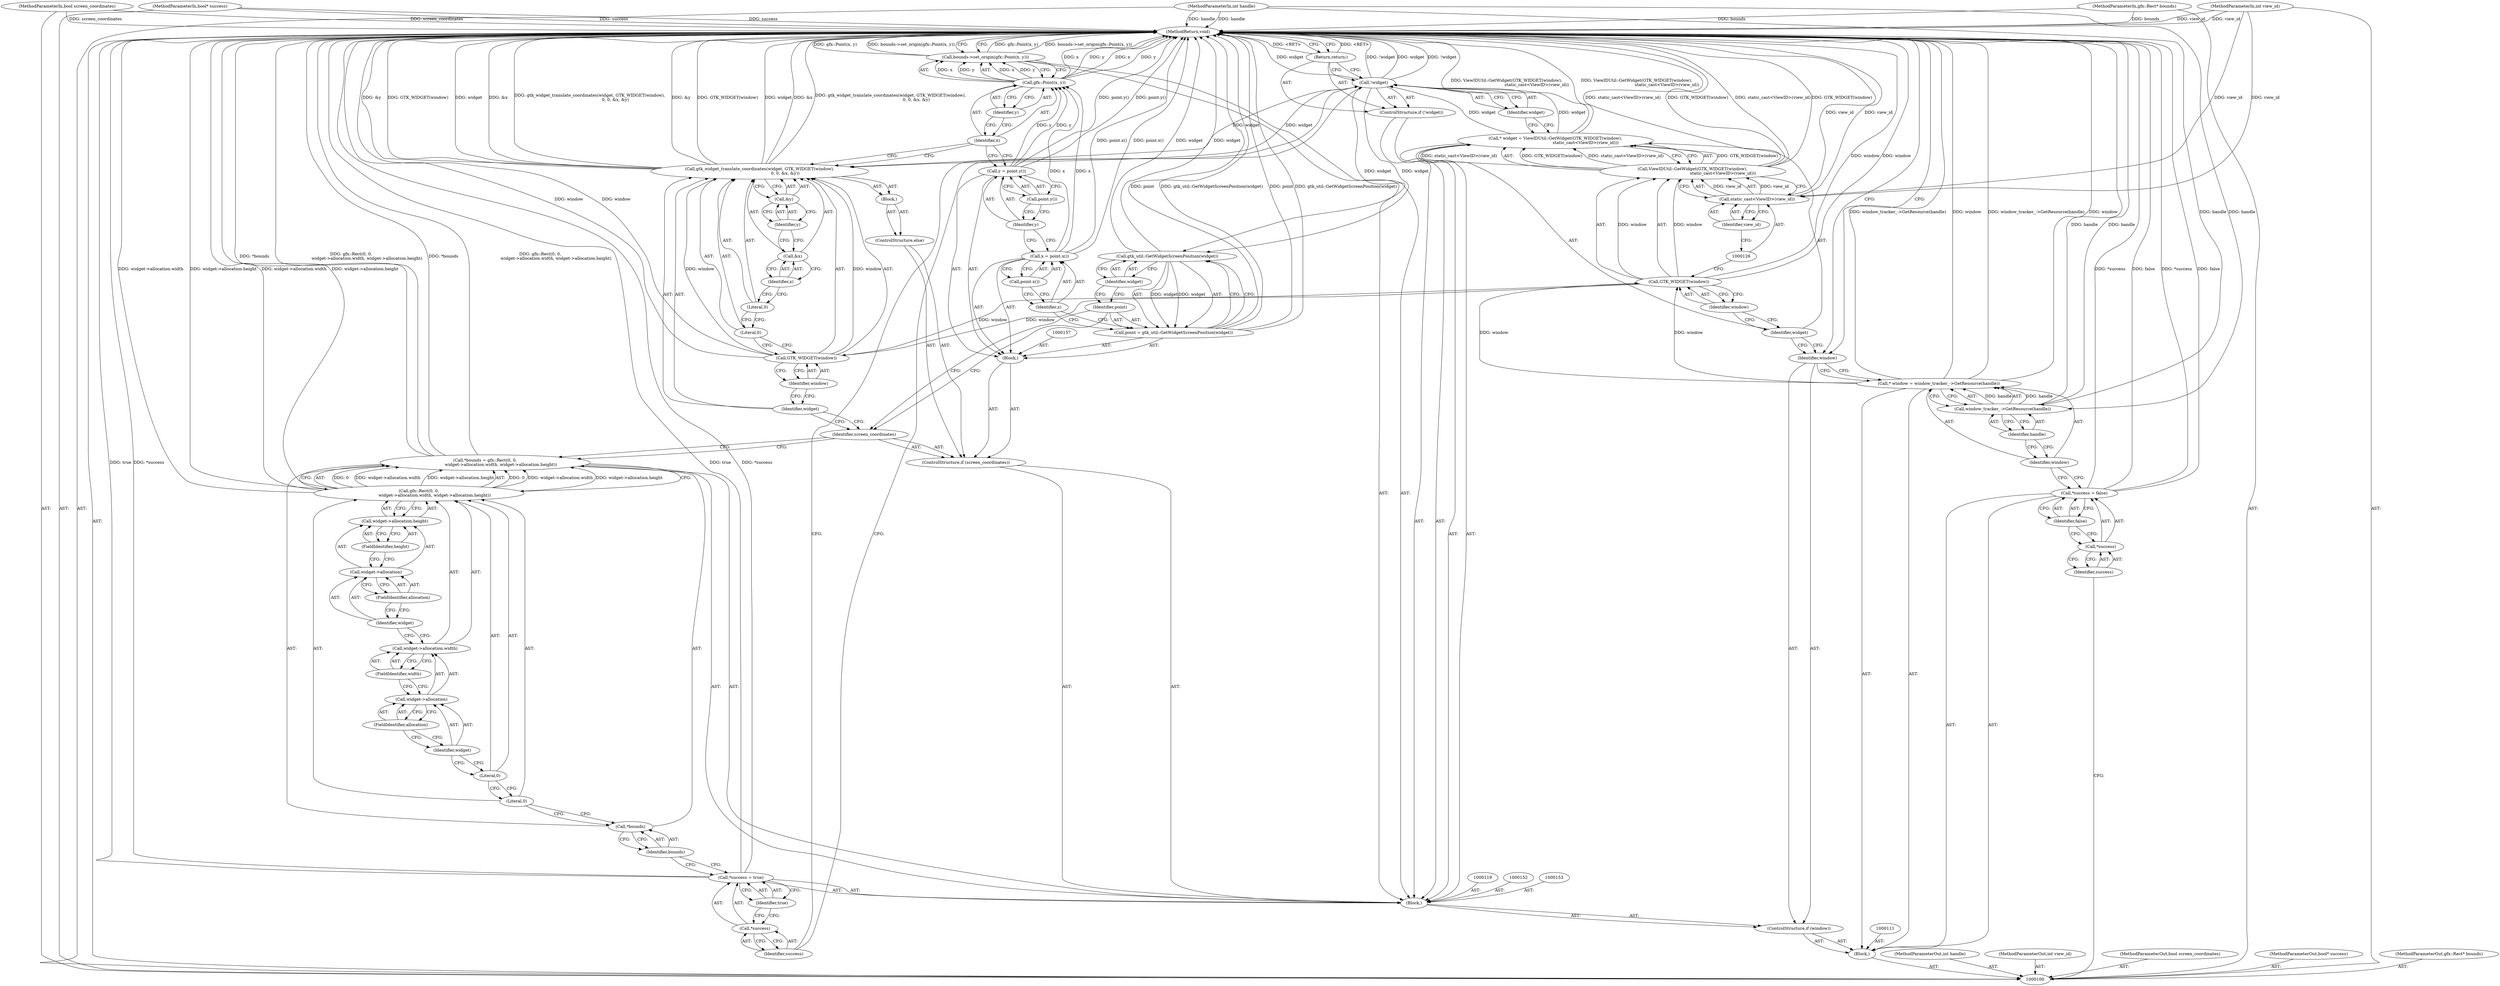 digraph "1_Chrome_ee8d6fd30b022ac2c87b7a190c954e7bb3c9b21e_1" {
"1000184" [label="(MethodReturn,void)"];
"1000101" [label="(MethodParameterIn,int handle)"];
"1000276" [label="(MethodParameterOut,int handle)"];
"1000102" [label="(MethodParameterIn,int view_id)"];
"1000277" [label="(MethodParameterOut,int view_id)"];
"1000125" [label="(Call,static_cast<ViewID>(view_id))"];
"1000127" [label="(Identifier,view_id)"];
"1000130" [label="(Identifier,widget)"];
"1000128" [label="(ControlStructure,if (!widget))"];
"1000129" [label="(Call,!widget)"];
"1000131" [label="(Return,return;)"];
"1000135" [label="(Identifier,true)"];
"1000132" [label="(Call,*success = true)"];
"1000133" [label="(Call,*success)"];
"1000134" [label="(Identifier,success)"];
"1000139" [label="(Call,gfx::Rect(0, 0,\n                        widget->allocation.width, widget->allocation.height))"];
"1000140" [label="(Literal,0)"];
"1000141" [label="(Literal,0)"];
"1000136" [label="(Call,*bounds = gfx::Rect(0, 0,\n                        widget->allocation.width, widget->allocation.height))"];
"1000137" [label="(Call,*bounds)"];
"1000138" [label="(Identifier,bounds)"];
"1000142" [label="(Call,widget->allocation.width)"];
"1000143" [label="(Call,widget->allocation)"];
"1000144" [label="(Identifier,widget)"];
"1000145" [label="(FieldIdentifier,allocation)"];
"1000146" [label="(FieldIdentifier,width)"];
"1000147" [label="(Call,widget->allocation.height)"];
"1000148" [label="(Call,widget->allocation)"];
"1000149" [label="(Identifier,widget)"];
"1000150" [label="(FieldIdentifier,allocation)"];
"1000151" [label="(FieldIdentifier,height)"];
"1000118" [label="(Block,)"];
"1000154" [label="(ControlStructure,if (screen_coordinates))"];
"1000155" [label="(Identifier,screen_coordinates)"];
"1000158" [label="(Call,point = gtk_util::GetWidgetScreenPosition(widget))"];
"1000159" [label="(Identifier,point)"];
"1000160" [label="(Call,gtk_util::GetWidgetScreenPosition(widget))"];
"1000161" [label="(Identifier,widget)"];
"1000156" [label="(Block,)"];
"1000164" [label="(Call,point.x())"];
"1000162" [label="(Call,x = point.x())"];
"1000163" [label="(Identifier,x)"];
"1000103" [label="(MethodParameterIn,bool screen_coordinates)"];
"1000278" [label="(MethodParameterOut,bool screen_coordinates)"];
"1000167" [label="(Call,point.y())"];
"1000165" [label="(Call,y = point.y())"];
"1000166" [label="(Identifier,y)"];
"1000169" [label="(Block,)"];
"1000168" [label="(ControlStructure,else)"];
"1000171" [label="(Identifier,widget)"];
"1000172" [label="(Call,GTK_WIDGET(window))"];
"1000173" [label="(Identifier,window)"];
"1000170" [label="(Call,gtk_widget_translate_coordinates(widget, GTK_WIDGET(window),\n                                       0, 0, &x, &y))"];
"1000174" [label="(Literal,0)"];
"1000175" [label="(Literal,0)"];
"1000176" [label="(Call,&x)"];
"1000177" [label="(Identifier,x)"];
"1000178" [label="(Call,&y)"];
"1000179" [label="(Identifier,y)"];
"1000181" [label="(Call,gfx::Point(x, y))"];
"1000182" [label="(Identifier,x)"];
"1000183" [label="(Identifier,y)"];
"1000180" [label="(Call,bounds->set_origin(gfx::Point(x, y)))"];
"1000104" [label="(MethodParameterIn,bool* success)"];
"1000279" [label="(MethodParameterOut,bool* success)"];
"1000105" [label="(MethodParameterIn,gfx::Rect* bounds)"];
"1000280" [label="(MethodParameterOut,gfx::Rect* bounds)"];
"1000106" [label="(Block,)"];
"1000110" [label="(Identifier,false)"];
"1000107" [label="(Call,*success = false)"];
"1000108" [label="(Call,*success)"];
"1000109" [label="(Identifier,success)"];
"1000112" [label="(Call,* window = window_tracker_->GetResource(handle))"];
"1000113" [label="(Identifier,window)"];
"1000114" [label="(Call,window_tracker_->GetResource(handle))"];
"1000115" [label="(Identifier,handle)"];
"1000116" [label="(ControlStructure,if (window))"];
"1000117" [label="(Identifier,window)"];
"1000120" [label="(Call,* widget = ViewIDUtil::GetWidget(GTK_WIDGET(window),\n                                              static_cast<ViewID>(view_id)))"];
"1000121" [label="(Identifier,widget)"];
"1000122" [label="(Call,ViewIDUtil::GetWidget(GTK_WIDGET(window),\n                                              static_cast<ViewID>(view_id)))"];
"1000123" [label="(Call,GTK_WIDGET(window))"];
"1000124" [label="(Identifier,window)"];
"1000184" -> "1000100"  [label="AST: "];
"1000184" -> "1000131"  [label="CFG: "];
"1000184" -> "1000180"  [label="CFG: "];
"1000184" -> "1000117"  [label="CFG: "];
"1000122" -> "1000184"  [label="DDG: static_cast<ViewID>(view_id)"];
"1000122" -> "1000184"  [label="DDG: GTK_WIDGET(window)"];
"1000107" -> "1000184"  [label="DDG: *success"];
"1000107" -> "1000184"  [label="DDG: false"];
"1000104" -> "1000184"  [label="DDG: success"];
"1000105" -> "1000184"  [label="DDG: bounds"];
"1000180" -> "1000184"  [label="DDG: gfx::Point(x, y)"];
"1000180" -> "1000184"  [label="DDG: bounds->set_origin(gfx::Point(x, y))"];
"1000170" -> "1000184"  [label="DDG: &x"];
"1000170" -> "1000184"  [label="DDG: gtk_widget_translate_coordinates(widget, GTK_WIDGET(window),\n                                       0, 0, &x, &y)"];
"1000170" -> "1000184"  [label="DDG: &y"];
"1000170" -> "1000184"  [label="DDG: GTK_WIDGET(window)"];
"1000170" -> "1000184"  [label="DDG: widget"];
"1000125" -> "1000184"  [label="DDG: view_id"];
"1000136" -> "1000184"  [label="DDG: *bounds"];
"1000136" -> "1000184"  [label="DDG: gfx::Rect(0, 0,\n                        widget->allocation.width, widget->allocation.height)"];
"1000181" -> "1000184"  [label="DDG: x"];
"1000181" -> "1000184"  [label="DDG: y"];
"1000158" -> "1000184"  [label="DDG: point"];
"1000158" -> "1000184"  [label="DDG: gtk_util::GetWidgetScreenPosition(widget)"];
"1000129" -> "1000184"  [label="DDG: widget"];
"1000129" -> "1000184"  [label="DDG: !widget"];
"1000162" -> "1000184"  [label="DDG: point.x()"];
"1000139" -> "1000184"  [label="DDG: widget->allocation.width"];
"1000139" -> "1000184"  [label="DDG: widget->allocation.height"];
"1000112" -> "1000184"  [label="DDG: window_tracker_->GetResource(handle)"];
"1000112" -> "1000184"  [label="DDG: window"];
"1000165" -> "1000184"  [label="DDG: point.y()"];
"1000103" -> "1000184"  [label="DDG: screen_coordinates"];
"1000114" -> "1000184"  [label="DDG: handle"];
"1000132" -> "1000184"  [label="DDG: *success"];
"1000132" -> "1000184"  [label="DDG: true"];
"1000102" -> "1000184"  [label="DDG: view_id"];
"1000101" -> "1000184"  [label="DDG: handle"];
"1000172" -> "1000184"  [label="DDG: window"];
"1000120" -> "1000184"  [label="DDG: ViewIDUtil::GetWidget(GTK_WIDGET(window),\n                                              static_cast<ViewID>(view_id))"];
"1000160" -> "1000184"  [label="DDG: widget"];
"1000123" -> "1000184"  [label="DDG: window"];
"1000131" -> "1000184"  [label="DDG: <RET>"];
"1000101" -> "1000100"  [label="AST: "];
"1000101" -> "1000184"  [label="DDG: handle"];
"1000101" -> "1000114"  [label="DDG: handle"];
"1000276" -> "1000100"  [label="AST: "];
"1000102" -> "1000100"  [label="AST: "];
"1000102" -> "1000184"  [label="DDG: view_id"];
"1000102" -> "1000125"  [label="DDG: view_id"];
"1000277" -> "1000100"  [label="AST: "];
"1000125" -> "1000122"  [label="AST: "];
"1000125" -> "1000127"  [label="CFG: "];
"1000126" -> "1000125"  [label="AST: "];
"1000127" -> "1000125"  [label="AST: "];
"1000122" -> "1000125"  [label="CFG: "];
"1000125" -> "1000184"  [label="DDG: view_id"];
"1000125" -> "1000122"  [label="DDG: view_id"];
"1000102" -> "1000125"  [label="DDG: view_id"];
"1000127" -> "1000125"  [label="AST: "];
"1000127" -> "1000126"  [label="CFG: "];
"1000125" -> "1000127"  [label="CFG: "];
"1000130" -> "1000129"  [label="AST: "];
"1000130" -> "1000120"  [label="CFG: "];
"1000129" -> "1000130"  [label="CFG: "];
"1000128" -> "1000118"  [label="AST: "];
"1000129" -> "1000128"  [label="AST: "];
"1000131" -> "1000128"  [label="AST: "];
"1000129" -> "1000128"  [label="AST: "];
"1000129" -> "1000130"  [label="CFG: "];
"1000130" -> "1000129"  [label="AST: "];
"1000131" -> "1000129"  [label="CFG: "];
"1000134" -> "1000129"  [label="CFG: "];
"1000129" -> "1000184"  [label="DDG: widget"];
"1000129" -> "1000184"  [label="DDG: !widget"];
"1000120" -> "1000129"  [label="DDG: widget"];
"1000129" -> "1000160"  [label="DDG: widget"];
"1000129" -> "1000170"  [label="DDG: widget"];
"1000131" -> "1000128"  [label="AST: "];
"1000131" -> "1000129"  [label="CFG: "];
"1000184" -> "1000131"  [label="CFG: "];
"1000131" -> "1000184"  [label="DDG: <RET>"];
"1000135" -> "1000132"  [label="AST: "];
"1000135" -> "1000133"  [label="CFG: "];
"1000132" -> "1000135"  [label="CFG: "];
"1000132" -> "1000118"  [label="AST: "];
"1000132" -> "1000135"  [label="CFG: "];
"1000133" -> "1000132"  [label="AST: "];
"1000135" -> "1000132"  [label="AST: "];
"1000138" -> "1000132"  [label="CFG: "];
"1000132" -> "1000184"  [label="DDG: *success"];
"1000132" -> "1000184"  [label="DDG: true"];
"1000133" -> "1000132"  [label="AST: "];
"1000133" -> "1000134"  [label="CFG: "];
"1000134" -> "1000133"  [label="AST: "];
"1000135" -> "1000133"  [label="CFG: "];
"1000134" -> "1000133"  [label="AST: "];
"1000134" -> "1000129"  [label="CFG: "];
"1000133" -> "1000134"  [label="CFG: "];
"1000139" -> "1000136"  [label="AST: "];
"1000139" -> "1000147"  [label="CFG: "];
"1000140" -> "1000139"  [label="AST: "];
"1000141" -> "1000139"  [label="AST: "];
"1000142" -> "1000139"  [label="AST: "];
"1000147" -> "1000139"  [label="AST: "];
"1000136" -> "1000139"  [label="CFG: "];
"1000139" -> "1000184"  [label="DDG: widget->allocation.width"];
"1000139" -> "1000184"  [label="DDG: widget->allocation.height"];
"1000139" -> "1000136"  [label="DDG: 0"];
"1000139" -> "1000136"  [label="DDG: widget->allocation.width"];
"1000139" -> "1000136"  [label="DDG: widget->allocation.height"];
"1000140" -> "1000139"  [label="AST: "];
"1000140" -> "1000137"  [label="CFG: "];
"1000141" -> "1000140"  [label="CFG: "];
"1000141" -> "1000139"  [label="AST: "];
"1000141" -> "1000140"  [label="CFG: "];
"1000144" -> "1000141"  [label="CFG: "];
"1000136" -> "1000118"  [label="AST: "];
"1000136" -> "1000139"  [label="CFG: "];
"1000137" -> "1000136"  [label="AST: "];
"1000139" -> "1000136"  [label="AST: "];
"1000155" -> "1000136"  [label="CFG: "];
"1000136" -> "1000184"  [label="DDG: *bounds"];
"1000136" -> "1000184"  [label="DDG: gfx::Rect(0, 0,\n                        widget->allocation.width, widget->allocation.height)"];
"1000139" -> "1000136"  [label="DDG: 0"];
"1000139" -> "1000136"  [label="DDG: widget->allocation.width"];
"1000139" -> "1000136"  [label="DDG: widget->allocation.height"];
"1000137" -> "1000136"  [label="AST: "];
"1000137" -> "1000138"  [label="CFG: "];
"1000138" -> "1000137"  [label="AST: "];
"1000140" -> "1000137"  [label="CFG: "];
"1000138" -> "1000137"  [label="AST: "];
"1000138" -> "1000132"  [label="CFG: "];
"1000137" -> "1000138"  [label="CFG: "];
"1000142" -> "1000139"  [label="AST: "];
"1000142" -> "1000146"  [label="CFG: "];
"1000143" -> "1000142"  [label="AST: "];
"1000146" -> "1000142"  [label="AST: "];
"1000149" -> "1000142"  [label="CFG: "];
"1000143" -> "1000142"  [label="AST: "];
"1000143" -> "1000145"  [label="CFG: "];
"1000144" -> "1000143"  [label="AST: "];
"1000145" -> "1000143"  [label="AST: "];
"1000146" -> "1000143"  [label="CFG: "];
"1000144" -> "1000143"  [label="AST: "];
"1000144" -> "1000141"  [label="CFG: "];
"1000145" -> "1000144"  [label="CFG: "];
"1000145" -> "1000143"  [label="AST: "];
"1000145" -> "1000144"  [label="CFG: "];
"1000143" -> "1000145"  [label="CFG: "];
"1000146" -> "1000142"  [label="AST: "];
"1000146" -> "1000143"  [label="CFG: "];
"1000142" -> "1000146"  [label="CFG: "];
"1000147" -> "1000139"  [label="AST: "];
"1000147" -> "1000151"  [label="CFG: "];
"1000148" -> "1000147"  [label="AST: "];
"1000151" -> "1000147"  [label="AST: "];
"1000139" -> "1000147"  [label="CFG: "];
"1000148" -> "1000147"  [label="AST: "];
"1000148" -> "1000150"  [label="CFG: "];
"1000149" -> "1000148"  [label="AST: "];
"1000150" -> "1000148"  [label="AST: "];
"1000151" -> "1000148"  [label="CFG: "];
"1000149" -> "1000148"  [label="AST: "];
"1000149" -> "1000142"  [label="CFG: "];
"1000150" -> "1000149"  [label="CFG: "];
"1000150" -> "1000148"  [label="AST: "];
"1000150" -> "1000149"  [label="CFG: "];
"1000148" -> "1000150"  [label="CFG: "];
"1000151" -> "1000147"  [label="AST: "];
"1000151" -> "1000148"  [label="CFG: "];
"1000147" -> "1000151"  [label="CFG: "];
"1000118" -> "1000116"  [label="AST: "];
"1000119" -> "1000118"  [label="AST: "];
"1000120" -> "1000118"  [label="AST: "];
"1000128" -> "1000118"  [label="AST: "];
"1000132" -> "1000118"  [label="AST: "];
"1000136" -> "1000118"  [label="AST: "];
"1000152" -> "1000118"  [label="AST: "];
"1000153" -> "1000118"  [label="AST: "];
"1000154" -> "1000118"  [label="AST: "];
"1000180" -> "1000118"  [label="AST: "];
"1000154" -> "1000118"  [label="AST: "];
"1000155" -> "1000154"  [label="AST: "];
"1000156" -> "1000154"  [label="AST: "];
"1000168" -> "1000154"  [label="AST: "];
"1000155" -> "1000154"  [label="AST: "];
"1000155" -> "1000136"  [label="CFG: "];
"1000159" -> "1000155"  [label="CFG: "];
"1000171" -> "1000155"  [label="CFG: "];
"1000158" -> "1000156"  [label="AST: "];
"1000158" -> "1000160"  [label="CFG: "];
"1000159" -> "1000158"  [label="AST: "];
"1000160" -> "1000158"  [label="AST: "];
"1000163" -> "1000158"  [label="CFG: "];
"1000158" -> "1000184"  [label="DDG: point"];
"1000158" -> "1000184"  [label="DDG: gtk_util::GetWidgetScreenPosition(widget)"];
"1000160" -> "1000158"  [label="DDG: widget"];
"1000159" -> "1000158"  [label="AST: "];
"1000159" -> "1000155"  [label="CFG: "];
"1000161" -> "1000159"  [label="CFG: "];
"1000160" -> "1000158"  [label="AST: "];
"1000160" -> "1000161"  [label="CFG: "];
"1000161" -> "1000160"  [label="AST: "];
"1000158" -> "1000160"  [label="CFG: "];
"1000160" -> "1000184"  [label="DDG: widget"];
"1000160" -> "1000158"  [label="DDG: widget"];
"1000129" -> "1000160"  [label="DDG: widget"];
"1000161" -> "1000160"  [label="AST: "];
"1000161" -> "1000159"  [label="CFG: "];
"1000160" -> "1000161"  [label="CFG: "];
"1000156" -> "1000154"  [label="AST: "];
"1000157" -> "1000156"  [label="AST: "];
"1000158" -> "1000156"  [label="AST: "];
"1000162" -> "1000156"  [label="AST: "];
"1000165" -> "1000156"  [label="AST: "];
"1000164" -> "1000162"  [label="AST: "];
"1000164" -> "1000163"  [label="CFG: "];
"1000162" -> "1000164"  [label="CFG: "];
"1000162" -> "1000156"  [label="AST: "];
"1000162" -> "1000164"  [label="CFG: "];
"1000163" -> "1000162"  [label="AST: "];
"1000164" -> "1000162"  [label="AST: "];
"1000166" -> "1000162"  [label="CFG: "];
"1000162" -> "1000184"  [label="DDG: point.x()"];
"1000162" -> "1000181"  [label="DDG: x"];
"1000163" -> "1000162"  [label="AST: "];
"1000163" -> "1000158"  [label="CFG: "];
"1000164" -> "1000163"  [label="CFG: "];
"1000103" -> "1000100"  [label="AST: "];
"1000103" -> "1000184"  [label="DDG: screen_coordinates"];
"1000278" -> "1000100"  [label="AST: "];
"1000167" -> "1000165"  [label="AST: "];
"1000167" -> "1000166"  [label="CFG: "];
"1000165" -> "1000167"  [label="CFG: "];
"1000165" -> "1000156"  [label="AST: "];
"1000165" -> "1000167"  [label="CFG: "];
"1000166" -> "1000165"  [label="AST: "];
"1000167" -> "1000165"  [label="AST: "];
"1000182" -> "1000165"  [label="CFG: "];
"1000165" -> "1000184"  [label="DDG: point.y()"];
"1000165" -> "1000181"  [label="DDG: y"];
"1000166" -> "1000165"  [label="AST: "];
"1000166" -> "1000162"  [label="CFG: "];
"1000167" -> "1000166"  [label="CFG: "];
"1000169" -> "1000168"  [label="AST: "];
"1000170" -> "1000169"  [label="AST: "];
"1000168" -> "1000154"  [label="AST: "];
"1000169" -> "1000168"  [label="AST: "];
"1000171" -> "1000170"  [label="AST: "];
"1000171" -> "1000155"  [label="CFG: "];
"1000173" -> "1000171"  [label="CFG: "];
"1000172" -> "1000170"  [label="AST: "];
"1000172" -> "1000173"  [label="CFG: "];
"1000173" -> "1000172"  [label="AST: "];
"1000174" -> "1000172"  [label="CFG: "];
"1000172" -> "1000184"  [label="DDG: window"];
"1000172" -> "1000170"  [label="DDG: window"];
"1000123" -> "1000172"  [label="DDG: window"];
"1000173" -> "1000172"  [label="AST: "];
"1000173" -> "1000171"  [label="CFG: "];
"1000172" -> "1000173"  [label="CFG: "];
"1000170" -> "1000169"  [label="AST: "];
"1000170" -> "1000178"  [label="CFG: "];
"1000171" -> "1000170"  [label="AST: "];
"1000172" -> "1000170"  [label="AST: "];
"1000174" -> "1000170"  [label="AST: "];
"1000175" -> "1000170"  [label="AST: "];
"1000176" -> "1000170"  [label="AST: "];
"1000178" -> "1000170"  [label="AST: "];
"1000182" -> "1000170"  [label="CFG: "];
"1000170" -> "1000184"  [label="DDG: &x"];
"1000170" -> "1000184"  [label="DDG: gtk_widget_translate_coordinates(widget, GTK_WIDGET(window),\n                                       0, 0, &x, &y)"];
"1000170" -> "1000184"  [label="DDG: &y"];
"1000170" -> "1000184"  [label="DDG: GTK_WIDGET(window)"];
"1000170" -> "1000184"  [label="DDG: widget"];
"1000129" -> "1000170"  [label="DDG: widget"];
"1000172" -> "1000170"  [label="DDG: window"];
"1000174" -> "1000170"  [label="AST: "];
"1000174" -> "1000172"  [label="CFG: "];
"1000175" -> "1000174"  [label="CFG: "];
"1000175" -> "1000170"  [label="AST: "];
"1000175" -> "1000174"  [label="CFG: "];
"1000177" -> "1000175"  [label="CFG: "];
"1000176" -> "1000170"  [label="AST: "];
"1000176" -> "1000177"  [label="CFG: "];
"1000177" -> "1000176"  [label="AST: "];
"1000179" -> "1000176"  [label="CFG: "];
"1000177" -> "1000176"  [label="AST: "];
"1000177" -> "1000175"  [label="CFG: "];
"1000176" -> "1000177"  [label="CFG: "];
"1000178" -> "1000170"  [label="AST: "];
"1000178" -> "1000179"  [label="CFG: "];
"1000179" -> "1000178"  [label="AST: "];
"1000170" -> "1000178"  [label="CFG: "];
"1000179" -> "1000178"  [label="AST: "];
"1000179" -> "1000176"  [label="CFG: "];
"1000178" -> "1000179"  [label="CFG: "];
"1000181" -> "1000180"  [label="AST: "];
"1000181" -> "1000183"  [label="CFG: "];
"1000182" -> "1000181"  [label="AST: "];
"1000183" -> "1000181"  [label="AST: "];
"1000180" -> "1000181"  [label="CFG: "];
"1000181" -> "1000184"  [label="DDG: x"];
"1000181" -> "1000184"  [label="DDG: y"];
"1000181" -> "1000180"  [label="DDG: x"];
"1000181" -> "1000180"  [label="DDG: y"];
"1000162" -> "1000181"  [label="DDG: x"];
"1000165" -> "1000181"  [label="DDG: y"];
"1000182" -> "1000181"  [label="AST: "];
"1000182" -> "1000165"  [label="CFG: "];
"1000182" -> "1000170"  [label="CFG: "];
"1000183" -> "1000182"  [label="CFG: "];
"1000183" -> "1000181"  [label="AST: "];
"1000183" -> "1000182"  [label="CFG: "];
"1000181" -> "1000183"  [label="CFG: "];
"1000180" -> "1000118"  [label="AST: "];
"1000180" -> "1000181"  [label="CFG: "];
"1000181" -> "1000180"  [label="AST: "];
"1000184" -> "1000180"  [label="CFG: "];
"1000180" -> "1000184"  [label="DDG: gfx::Point(x, y)"];
"1000180" -> "1000184"  [label="DDG: bounds->set_origin(gfx::Point(x, y))"];
"1000181" -> "1000180"  [label="DDG: x"];
"1000181" -> "1000180"  [label="DDG: y"];
"1000104" -> "1000100"  [label="AST: "];
"1000104" -> "1000184"  [label="DDG: success"];
"1000279" -> "1000100"  [label="AST: "];
"1000105" -> "1000100"  [label="AST: "];
"1000105" -> "1000184"  [label="DDG: bounds"];
"1000280" -> "1000100"  [label="AST: "];
"1000106" -> "1000100"  [label="AST: "];
"1000107" -> "1000106"  [label="AST: "];
"1000111" -> "1000106"  [label="AST: "];
"1000112" -> "1000106"  [label="AST: "];
"1000116" -> "1000106"  [label="AST: "];
"1000110" -> "1000107"  [label="AST: "];
"1000110" -> "1000108"  [label="CFG: "];
"1000107" -> "1000110"  [label="CFG: "];
"1000107" -> "1000106"  [label="AST: "];
"1000107" -> "1000110"  [label="CFG: "];
"1000108" -> "1000107"  [label="AST: "];
"1000110" -> "1000107"  [label="AST: "];
"1000113" -> "1000107"  [label="CFG: "];
"1000107" -> "1000184"  [label="DDG: *success"];
"1000107" -> "1000184"  [label="DDG: false"];
"1000108" -> "1000107"  [label="AST: "];
"1000108" -> "1000109"  [label="CFG: "];
"1000109" -> "1000108"  [label="AST: "];
"1000110" -> "1000108"  [label="CFG: "];
"1000109" -> "1000108"  [label="AST: "];
"1000109" -> "1000100"  [label="CFG: "];
"1000108" -> "1000109"  [label="CFG: "];
"1000112" -> "1000106"  [label="AST: "];
"1000112" -> "1000114"  [label="CFG: "];
"1000113" -> "1000112"  [label="AST: "];
"1000114" -> "1000112"  [label="AST: "];
"1000117" -> "1000112"  [label="CFG: "];
"1000112" -> "1000184"  [label="DDG: window_tracker_->GetResource(handle)"];
"1000112" -> "1000184"  [label="DDG: window"];
"1000114" -> "1000112"  [label="DDG: handle"];
"1000112" -> "1000123"  [label="DDG: window"];
"1000113" -> "1000112"  [label="AST: "];
"1000113" -> "1000107"  [label="CFG: "];
"1000115" -> "1000113"  [label="CFG: "];
"1000114" -> "1000112"  [label="AST: "];
"1000114" -> "1000115"  [label="CFG: "];
"1000115" -> "1000114"  [label="AST: "];
"1000112" -> "1000114"  [label="CFG: "];
"1000114" -> "1000184"  [label="DDG: handle"];
"1000114" -> "1000112"  [label="DDG: handle"];
"1000101" -> "1000114"  [label="DDG: handle"];
"1000115" -> "1000114"  [label="AST: "];
"1000115" -> "1000113"  [label="CFG: "];
"1000114" -> "1000115"  [label="CFG: "];
"1000116" -> "1000106"  [label="AST: "];
"1000117" -> "1000116"  [label="AST: "];
"1000118" -> "1000116"  [label="AST: "];
"1000117" -> "1000116"  [label="AST: "];
"1000117" -> "1000112"  [label="CFG: "];
"1000121" -> "1000117"  [label="CFG: "];
"1000184" -> "1000117"  [label="CFG: "];
"1000120" -> "1000118"  [label="AST: "];
"1000120" -> "1000122"  [label="CFG: "];
"1000121" -> "1000120"  [label="AST: "];
"1000122" -> "1000120"  [label="AST: "];
"1000130" -> "1000120"  [label="CFG: "];
"1000120" -> "1000184"  [label="DDG: ViewIDUtil::GetWidget(GTK_WIDGET(window),\n                                              static_cast<ViewID>(view_id))"];
"1000122" -> "1000120"  [label="DDG: GTK_WIDGET(window)"];
"1000122" -> "1000120"  [label="DDG: static_cast<ViewID>(view_id)"];
"1000120" -> "1000129"  [label="DDG: widget"];
"1000121" -> "1000120"  [label="AST: "];
"1000121" -> "1000117"  [label="CFG: "];
"1000124" -> "1000121"  [label="CFG: "];
"1000122" -> "1000120"  [label="AST: "];
"1000122" -> "1000125"  [label="CFG: "];
"1000123" -> "1000122"  [label="AST: "];
"1000125" -> "1000122"  [label="AST: "];
"1000120" -> "1000122"  [label="CFG: "];
"1000122" -> "1000184"  [label="DDG: static_cast<ViewID>(view_id)"];
"1000122" -> "1000184"  [label="DDG: GTK_WIDGET(window)"];
"1000122" -> "1000120"  [label="DDG: GTK_WIDGET(window)"];
"1000122" -> "1000120"  [label="DDG: static_cast<ViewID>(view_id)"];
"1000123" -> "1000122"  [label="DDG: window"];
"1000125" -> "1000122"  [label="DDG: view_id"];
"1000123" -> "1000122"  [label="AST: "];
"1000123" -> "1000124"  [label="CFG: "];
"1000124" -> "1000123"  [label="AST: "];
"1000126" -> "1000123"  [label="CFG: "];
"1000123" -> "1000184"  [label="DDG: window"];
"1000123" -> "1000122"  [label="DDG: window"];
"1000112" -> "1000123"  [label="DDG: window"];
"1000123" -> "1000172"  [label="DDG: window"];
"1000124" -> "1000123"  [label="AST: "];
"1000124" -> "1000121"  [label="CFG: "];
"1000123" -> "1000124"  [label="CFG: "];
}
